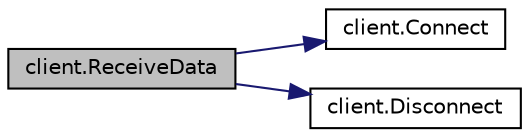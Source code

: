 digraph "client.ReceiveData"
{
 // LATEX_PDF_SIZE
  edge [fontname="Helvetica",fontsize="10",labelfontname="Helvetica",labelfontsize="10"];
  node [fontname="Helvetica",fontsize="10",shape=record];
  rankdir="LR";
  Node1 [label="client.ReceiveData",height=0.2,width=0.4,color="black", fillcolor="grey75", style="filled", fontcolor="black",tooltip=" "];
  Node1 -> Node2 [color="midnightblue",fontsize="10",style="solid",fontname="Helvetica"];
  Node2 [label="client.Connect",height=0.2,width=0.4,color="black", fillcolor="white", style="filled",URL="$namespaceclient.html#a9e500b63e57420dd6a49715ed4ea9779",tooltip=" "];
  Node1 -> Node3 [color="midnightblue",fontsize="10",style="solid",fontname="Helvetica"];
  Node3 [label="client.Disconnect",height=0.2,width=0.4,color="black", fillcolor="white", style="filled",URL="$namespaceclient.html#ab79f309ca58cdc893d21297853dc7820",tooltip=" "];
}
